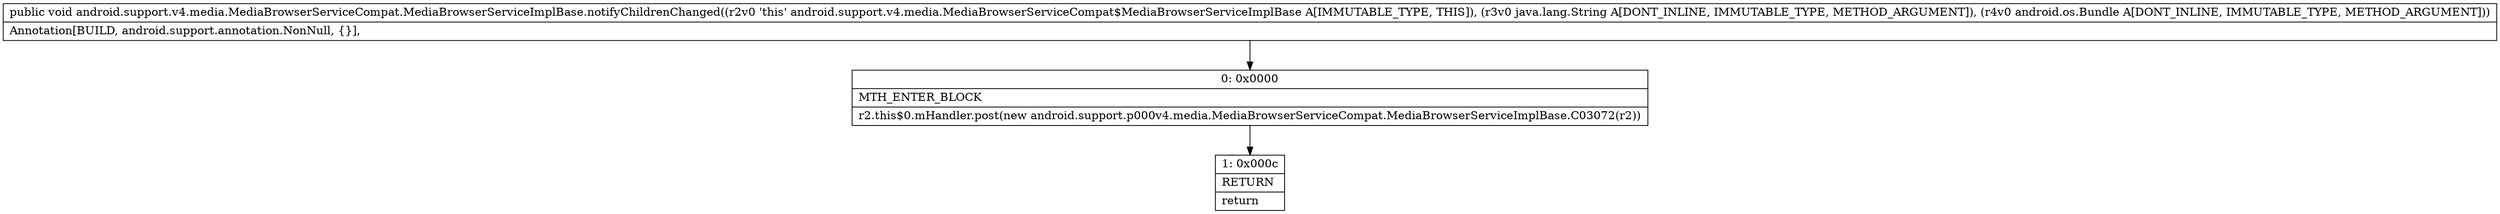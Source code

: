 digraph "CFG forandroid.support.v4.media.MediaBrowserServiceCompat.MediaBrowserServiceImplBase.notifyChildrenChanged(Ljava\/lang\/String;Landroid\/os\/Bundle;)V" {
Node_0 [shape=record,label="{0\:\ 0x0000|MTH_ENTER_BLOCK\l|r2.this$0.mHandler.post(new android.support.p000v4.media.MediaBrowserServiceCompat.MediaBrowserServiceImplBase.C03072(r2))\l}"];
Node_1 [shape=record,label="{1\:\ 0x000c|RETURN\l|return\l}"];
MethodNode[shape=record,label="{public void android.support.v4.media.MediaBrowserServiceCompat.MediaBrowserServiceImplBase.notifyChildrenChanged((r2v0 'this' android.support.v4.media.MediaBrowserServiceCompat$MediaBrowserServiceImplBase A[IMMUTABLE_TYPE, THIS]), (r3v0 java.lang.String A[DONT_INLINE, IMMUTABLE_TYPE, METHOD_ARGUMENT]), (r4v0 android.os.Bundle A[DONT_INLINE, IMMUTABLE_TYPE, METHOD_ARGUMENT]))  | Annotation[BUILD, android.support.annotation.NonNull, \{\}], \l}"];
MethodNode -> Node_0;
Node_0 -> Node_1;
}

